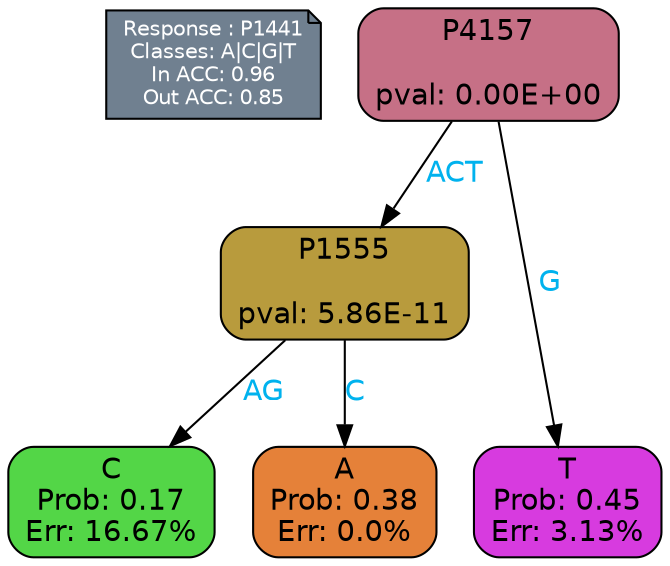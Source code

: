 digraph Tree {
node [shape=box, style="filled, rounded", color="black", fontname=helvetica] ;
graph [ranksep=equally, splines=polylines, bgcolor=transparent, dpi=600] ;
edge [fontname=helvetica] ;
LEGEND [label="Response : P1441
Classes: A|C|G|T
In ACC: 0.96
Out ACC: 0.85
",shape=note,align=left,style=filled,fillcolor="slategray",fontcolor="white",fontsize=10];1 [label="P4157

pval: 0.00E+00", fillcolor="#c67086"] ;
2 [label="P1555

pval: 5.86E-11", fillcolor="#b89b3d"] ;
3 [label="C
Prob: 0.17
Err: 16.67%", fillcolor="#53d647"] ;
4 [label="A
Prob: 0.38
Err: 0.0%", fillcolor="#e58139"] ;
5 [label="T
Prob: 0.45
Err: 3.13%", fillcolor="#d73bdf"] ;
1 -> 2 [label="ACT",fontcolor=deepskyblue2] ;
1 -> 5 [label="G",fontcolor=deepskyblue2] ;
2 -> 3 [label="AG",fontcolor=deepskyblue2] ;
2 -> 4 [label="C",fontcolor=deepskyblue2] ;
{rank = same; 3;4;5;}{rank = same; LEGEND;1;}}
